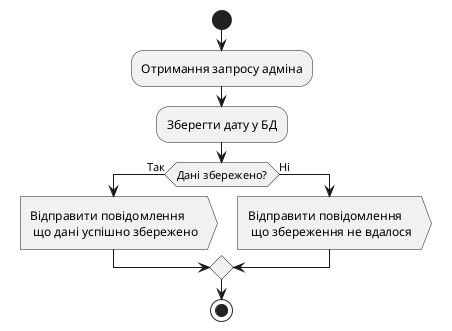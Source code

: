@startuml add_payment_date
start 
    :Отримання запросу адміна;

    :Зберегти дату у БД;
    
     if(Дані збережено?) then (Так)
         :Відправити повідомлення\n що дані успішно збережено>
    else (Ні) 
        :Відправити повідомлення\n що збереження не вдалося>
    endif
stop
@enduml

